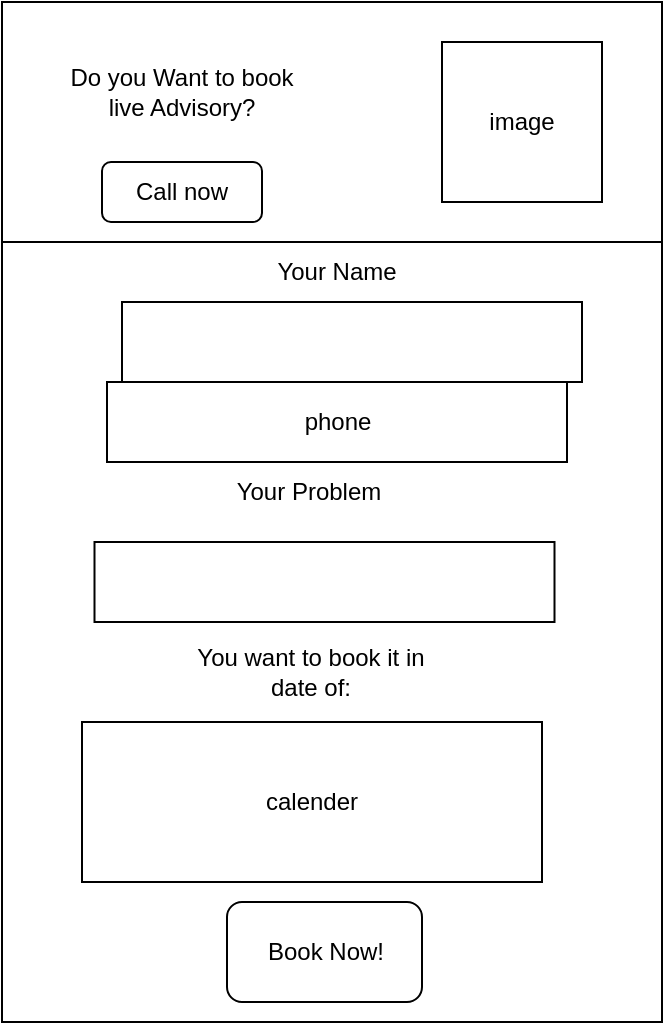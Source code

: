<mxfile>
    <diagram id="_2T9AAHCK99ufjnGvmXo" name="Page-1">
        <mxGraphModel dx="621" dy="475" grid="1" gridSize="10" guides="1" tooltips="1" connect="1" arrows="1" fold="1" page="1" pageScale="1" pageWidth="850" pageHeight="1100" math="0" shadow="0">
            <root>
                <mxCell id="0"/>
                <mxCell id="1" parent="0"/>
                <mxCell id="2" value="" style="rounded=0;whiteSpace=wrap;html=1;" vertex="1" parent="1">
                    <mxGeometry x="50" y="30" width="330" height="130" as="geometry"/>
                </mxCell>
                <mxCell id="3" value="Do you Want to book live Advisory?" style="text;html=1;strokeColor=none;fillColor=none;align=center;verticalAlign=middle;whiteSpace=wrap;rounded=0;" vertex="1" parent="1">
                    <mxGeometry x="80" y="60" width="120" height="30" as="geometry"/>
                </mxCell>
                <mxCell id="4" value="Call now" style="rounded=1;whiteSpace=wrap;html=1;" vertex="1" parent="1">
                    <mxGeometry x="100" y="110" width="80" height="30" as="geometry"/>
                </mxCell>
                <mxCell id="6" value="image" style="whiteSpace=wrap;html=1;aspect=fixed;" vertex="1" parent="1">
                    <mxGeometry x="270" y="50" width="80" height="80" as="geometry"/>
                </mxCell>
                <mxCell id="7" value="" style="rounded=0;whiteSpace=wrap;html=1;" vertex="1" parent="1">
                    <mxGeometry x="50" y="150" width="330" height="390" as="geometry"/>
                </mxCell>
                <mxCell id="8" value="" style="rounded=0;whiteSpace=wrap;html=1;" vertex="1" parent="1">
                    <mxGeometry x="110" y="180" width="230" height="40" as="geometry"/>
                </mxCell>
                <mxCell id="9" value="Your Name" style="text;html=1;strokeColor=none;fillColor=none;align=center;verticalAlign=middle;whiteSpace=wrap;rounded=0;" vertex="1" parent="1">
                    <mxGeometry x="185" y="150" width="65" height="30" as="geometry"/>
                </mxCell>
                <mxCell id="10" value="" style="rounded=0;whiteSpace=wrap;html=1;" vertex="1" parent="1">
                    <mxGeometry x="96.25" y="300" width="230" height="40" as="geometry"/>
                </mxCell>
                <mxCell id="11" value="Your Problem" style="text;html=1;strokeColor=none;fillColor=none;align=center;verticalAlign=middle;whiteSpace=wrap;rounded=0;" vertex="1" parent="1">
                    <mxGeometry x="166.25" y="260" width="75" height="30" as="geometry"/>
                </mxCell>
                <mxCell id="12" value="You want to book it in date of:" style="text;html=1;strokeColor=none;fillColor=none;align=center;verticalAlign=middle;whiteSpace=wrap;rounded=0;" vertex="1" parent="1">
                    <mxGeometry x="137.5" y="350" width="132.5" height="30" as="geometry"/>
                </mxCell>
                <mxCell id="13" value="calender" style="rounded=0;whiteSpace=wrap;html=1;" vertex="1" parent="1">
                    <mxGeometry x="90" y="390" width="230" height="80" as="geometry"/>
                </mxCell>
                <mxCell id="14" value="Book Now!" style="rounded=1;whiteSpace=wrap;html=1;" vertex="1" parent="1">
                    <mxGeometry x="162.5" y="480" width="97.5" height="50" as="geometry"/>
                </mxCell>
                <mxCell id="15" value="phone" style="rounded=0;whiteSpace=wrap;html=1;" vertex="1" parent="1">
                    <mxGeometry x="102.5" y="220" width="230" height="40" as="geometry"/>
                </mxCell>
            </root>
        </mxGraphModel>
    </diagram>
</mxfile>